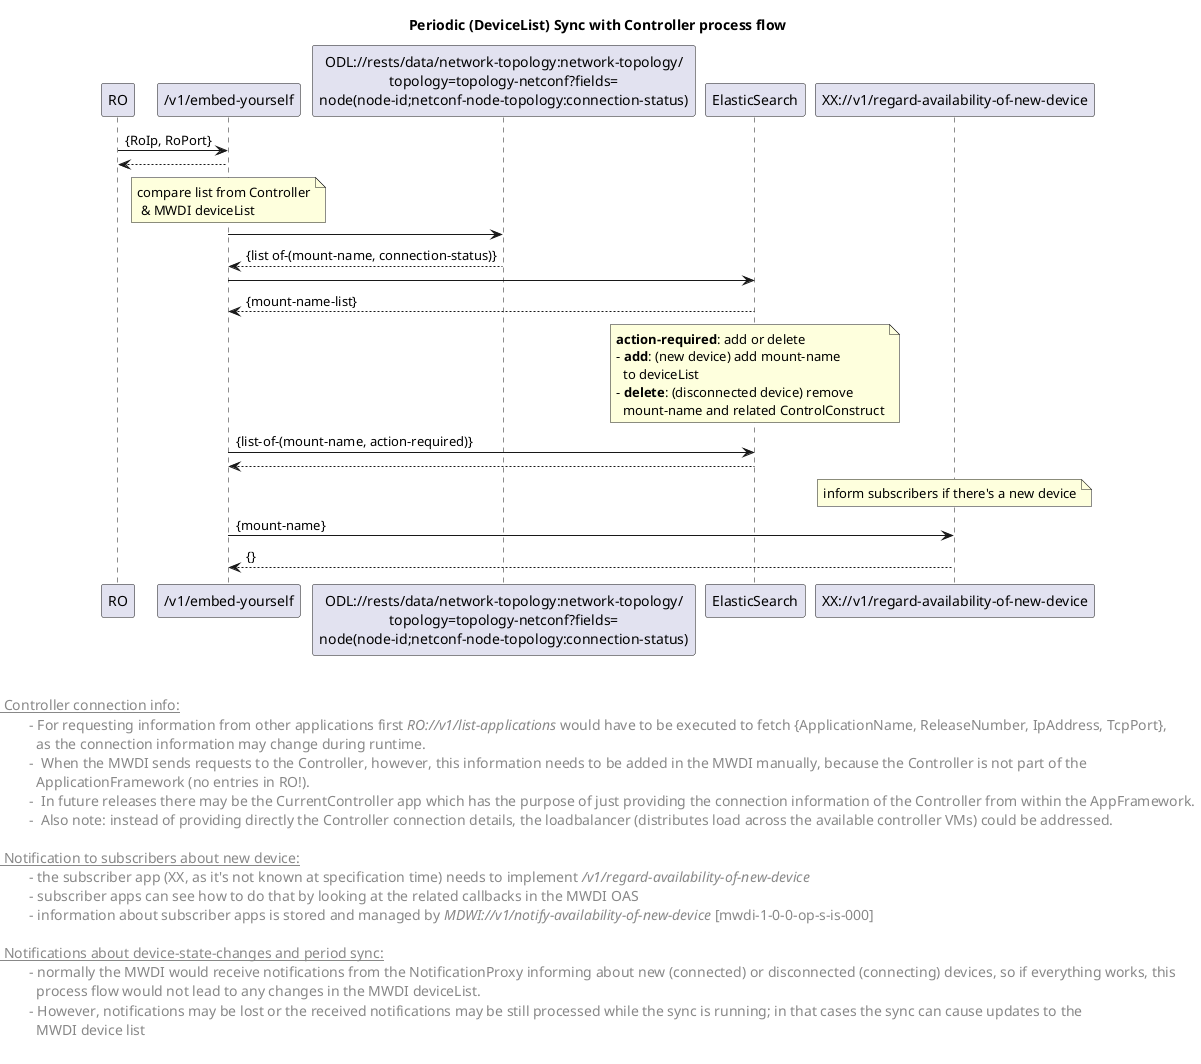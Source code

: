@startuml
skinparam responseMessageBelowArrow true
skinparam guillemet [ ]
skinparam participant {
  StereotypeFontSize 12  
}
hide stereotype

title  Periodic (DeviceList) Sync with Controller process flow


'participants
participant "RO" as ro
participant "/v1/embed-yourself" as mwdi <<mwdi-1-0-0-op-s-bm-001>>
participant "ODL://rests/data/network-topology:network-topology/\ntopology=topology-netconf?fields=\nnode(node-id;netconf-node-topology:connection-status)" as odlConnectionStatus <<mwdi-1-0-0-op-c-is-c-4-0-2-010>>
participant "ElasticSearch" as es <<mwdi-1-0-0-es-c-es-1-0-0-000>>
participant "XX://v1/regard-availability-of-new-device" as notificationToXX <<mwdi-1-0-0-op-c-is-xx-1-0-0-000>>


ro -> mwdi: {RoIp, RoPort}
mwdi --> ro

'get deviceList from Controller
note over mwdi: compare list from Controller\n & MWDI deviceList
mwdi -> odlConnectionStatus
odlConnectionStatus --> mwdi: {list of-(mount-name, connection-status)}

'get MWDI deviceList from ElasticSearch 
mwdi -> es
es --> mwdi: {mount-name-list}

'diff both lists and process devices accordingly
note over es
 <b>action-required</b>: add or delete
 - <b>add</b>: (new device) add mount-name 
   to deviceList
 - <b>delete</b>: (disconnected device) remove 
   mount-name and related ControlConstruct
end note 


mwdi -> es: {list-of-(mount-name, action-required)}
es --> mwdi

'inform subscribers about new device
note over notificationToXX: inform subscribers if there's a new device
mwdi -> notificationToXX: {mount-name}
notificationToXX --> mwdi: {}



left footer 


<u> Controller connection info:</u>
\t- For requesting information from other applications first <i>RO://v1/list-applications</i> would have to be executed to fetch {ApplicationName, ReleaseNumber, IpAddress, TcpPort}, 
\t  as the connection information may change during runtime.
\t-  When the MWDI sends requests to the Controller, however, this information needs to be added in the MWDI manually, because the Controller is not part of the 
\t  ApplicationFramework (no entries in RO!). 
\t-  In future releases there may be the CurrentController app which has the purpose of just providing the connection information of the Controller from within the AppFramework.
\t-  Also note: instead of providing directly the Controller connection details, the loadbalancer (distributes load across the available controller VMs) could be addressed.

<u> Notification to subscribers about new device:</u>
\t- the subscriber app (XX, as it's not known at specification time) needs to implement <i>/v1/regard-availability-of-new-device</i>
\t- subscriber apps can see how to do that by looking at the related callbacks in the MWDI OAS 
\t- information about subscriber apps is stored and managed by <i>MDWI://v1/notify-availability-of-new-device</i> [mwdi-1-0-0-op-s-is-000]

<u> Notifications about device-state-changes and period sync<u>:
\t- normally the MWDI would receive notifications from the NotificationProxy informing about new (connected) or disconnected (connecting) devices, so if everything works, this
\t  process flow would not lead to any changes in the MWDI deviceList.
\t- However, notifications may be lost or the received notifications may be still processed while the sync is running; in that cases the sync can cause updates to the 
\t  MWDI device list 

end footer

<style>
footer {
  HorizontalAlignment left
  FontSize 14
}
</style>

@enduml